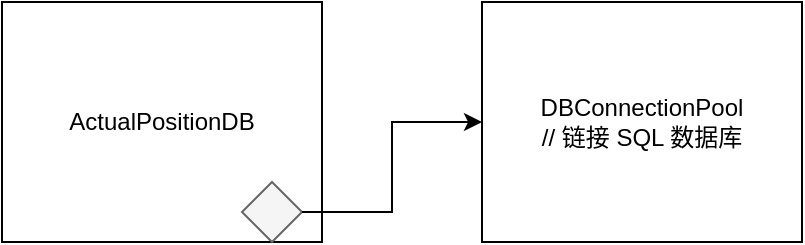 <mxfile version="26.0.16" pages="2">
  <diagram name="模块" id="URdqgQ9ywC9-zDl-EaOu">
    <mxGraphModel dx="1434" dy="746" grid="1" gridSize="10" guides="1" tooltips="1" connect="1" arrows="1" fold="1" page="1" pageScale="1" pageWidth="827" pageHeight="1169" math="0" shadow="0">
      <root>
        <mxCell id="0" />
        <mxCell id="1" parent="0" />
        <mxCell id="feOOVioLAqPZcGWc1d9--1" value="ActualPositionDB" style="rounded=0;whiteSpace=wrap;html=1;" vertex="1" parent="1">
          <mxGeometry x="40" y="40" width="160" height="120" as="geometry" />
        </mxCell>
        <mxCell id="feOOVioLAqPZcGWc1d9--2" value="DBConnectionPool&lt;div&gt;//&amp;nbsp;链接 SQL 数据库&lt;/div&gt;" style="rounded=0;whiteSpace=wrap;html=1;" vertex="1" parent="1">
          <mxGeometry x="280" y="40" width="160" height="120" as="geometry" />
        </mxCell>
        <mxCell id="feOOVioLAqPZcGWc1d9--4" value="" style="rhombus;whiteSpace=wrap;html=1;fillColor=#f5f5f5;strokeColor=#666666;fontColor=#333333;" vertex="1" parent="1">
          <mxGeometry x="160" y="130" width="30" height="30" as="geometry" />
        </mxCell>
        <mxCell id="feOOVioLAqPZcGWc1d9--3" style="edgeStyle=orthogonalEdgeStyle;rounded=0;orthogonalLoop=1;jettySize=auto;html=1;exitX=1;exitY=0.5;exitDx=0;exitDy=0;" edge="1" parent="1" source="feOOVioLAqPZcGWc1d9--4" target="feOOVioLAqPZcGWc1d9--2">
          <mxGeometry relative="1" as="geometry" />
        </mxCell>
      </root>
    </mxGraphModel>
  </diagram>
  <diagram id="OAtjJLmcrKw9Vd1Cq_iK" name="流程">
    <mxGraphModel dx="1495" dy="976" grid="1" gridSize="10" guides="1" tooltips="1" connect="1" arrows="1" fold="1" page="0" pageScale="1" pageWidth="827" pageHeight="1169" math="0" shadow="0">
      <root>
        <mxCell id="0" />
        <mxCell id="1" parent="0" />
        <mxCell id="i-nkXKOmJGmnzbzkcPUM-27" value="" style="rounded=0;whiteSpace=wrap;html=1;fillColor=#f5f5f5;fontColor=#333333;strokeColor=#666666;align=left;verticalAlign=top;" vertex="1" parent="1">
          <mxGeometry x="-360" y="1000" width="800" height="800" as="geometry" />
        </mxCell>
        <mxCell id="i-nkXKOmJGmnzbzkcPUM-12" value="" style="rounded=0;whiteSpace=wrap;html=1;fillColor=#f5f5f5;fontColor=#333333;strokeColor=#666666;" vertex="1" parent="1">
          <mxGeometry x="-360" y="-260" width="800" height="1060" as="geometry" />
        </mxCell>
        <mxCell id="i-nkXKOmJGmnzbzkcPUM-10" value="" style="edgeStyle=orthogonalEdgeStyle;rounded=0;orthogonalLoop=1;jettySize=auto;html=1;" edge="1" parent="1" source="i-nkXKOmJGmnzbzkcPUM-3" target="i-nkXKOmJGmnzbzkcPUM-6">
          <mxGeometry relative="1" as="geometry" />
        </mxCell>
        <mxCell id="i-nkXKOmJGmnzbzkcPUM-3" value="Plugin&amp;nbsp;构造函数&lt;div&gt;&lt;br&gt;&lt;/div&gt;&lt;div&gt;调用 InitConfig( )&amp;nbsp;进行模块配置初始化&lt;/div&gt;" style="rounded=0;whiteSpace=wrap;html=1;align=left;" vertex="1" parent="1">
          <mxGeometry x="40" y="-120" width="360" height="80" as="geometry" />
        </mxCell>
        <mxCell id="i-nkXKOmJGmnzbzkcPUM-5" value="" style="edgeStyle=orthogonalEdgeStyle;rounded=0;orthogonalLoop=1;jettySize=auto;html=1;" edge="1" parent="1" source="i-nkXKOmJGmnzbzkcPUM-4" target="i-nkXKOmJGmnzbzkcPUM-3">
          <mxGeometry relative="1" as="geometry" />
        </mxCell>
        <mxCell id="i-nkXKOmJGmnzbzkcPUM-4" value="外部框架：create_plugin.h&lt;div&gt;&lt;br&gt;&lt;/div&gt;&lt;div&gt;创建 Plugin&amp;nbsp;对象&lt;br&gt;&lt;div&gt;&lt;br&gt;&lt;/div&gt;&lt;/div&gt;" style="rounded=0;whiteSpace=wrap;html=1;align=left;" vertex="1" parent="1">
          <mxGeometry x="40" y="-240" width="360" height="80" as="geometry" />
        </mxCell>
        <mxCell id="i-nkXKOmJGmnzbzkcPUM-6" value="&lt;div&gt;InitConfig( )&lt;/div&gt;&lt;div&gt;&lt;br&gt;&lt;/div&gt;&lt;div&gt;1.&amp;nbsp;初始化 IIMgr，用于管理股票名称到内部整型 index&amp;nbsp;的单例模块，维护了正反管理两者映射的数据结构，使用外部 InstrumentIndex.csv&amp;nbsp;文件进行初始化&lt;/div&gt;&lt;div&gt;&lt;br&gt;&lt;/div&gt;&lt;div&gt;2.&amp;nbsp;初始化 DIMgr，用于管理交易日到&amp;nbsp;index&amp;nbsp;的单例模块，也是维护了正反&lt;span style=&quot;background-color: transparent; color: light-dark(rgb(0, 0, 0), rgb(255, 255, 255));&quot;&gt;查询&lt;/span&gt;&lt;span style=&quot;background-color: transparent; color: light-dark(rgb(0, 0, 0), rgb(255, 255, 255));&quot;&gt;数据结构使用 DateIndex.csv&amp;nbsp;进行初始化&lt;/span&gt;&lt;/div&gt;&lt;div&gt;&lt;span style=&quot;background-color: transparent; color: light-dark(rgb(0, 0, 0), rgb(255, 255, 255));&quot;&gt;&lt;br&gt;&lt;/span&gt;&lt;/div&gt;&lt;div&gt;&lt;span style=&quot;background-color: transparent; color: light-dark(rgb(0, 0, 0), rgb(255, 255, 255));&quot;&gt;3.&amp;nbsp;解析&amp;nbsp;projectconfig&amp;nbsp;json&amp;nbsp;文件&lt;/span&gt;&lt;/div&gt;&lt;div&gt;&lt;span style=&quot;background-color: transparent; color: light-dark(rgb(0, 0, 0), rgb(255, 255, 255));&quot;&gt;3.1&amp;nbsp;设置是否 replay&amp;nbsp;模式&lt;/span&gt;&lt;/div&gt;&lt;div&gt;&lt;span style=&quot;background-color: transparent; color: light-dark(rgb(0, 0, 0), rgb(255, 255, 255));&quot;&gt;3.2&amp;nbsp;设置是否&amp;nbsp;debug&amp;nbsp;模式&lt;/span&gt;&lt;/div&gt;&lt;div&gt;&lt;span style=&quot;background-color: transparent; color: light-dark(rgb(0, 0, 0), rgb(255, 255, 255));&quot;&gt;3.3&amp;nbsp;从配置得到 csv&amp;nbsp;输出路径，初始化 CSVMgr，用于以&amp;nbsp;csv&amp;nbsp;形式进行数据记录的单例模块&lt;/span&gt;&lt;/div&gt;&lt;div&gt;&lt;span style=&quot;background-color: transparent; color: light-dark(rgb(0, 0, 0), rgb(255, 255, 255));&quot;&gt;3.4&amp;nbsp;从配置得到&amp;nbsp;signal_address&amp;nbsp;信号地址，本地保存&lt;/span&gt;&lt;/div&gt;&lt;div&gt;&lt;span style=&quot;background-color: transparent; color: light-dark(rgb(0, 0, 0), rgb(255, 255, 255));&quot;&gt;3.5&amp;nbsp;从配置&amp;nbsp;black_white_database&amp;nbsp;字段得到黑白名单数据库字段，得到dsn，然后用于初始化 BlackWhiteList&amp;nbsp;单例对象。这个对象从对应的黑白名单数据库中获取到一系列股票和对应的bool字段，标识该股票是否处于黑白名单中&lt;/span&gt;&lt;/div&gt;&lt;div&gt;&lt;span style=&quot;background-color: transparent; color: light-dark(rgb(0, 0, 0), rgb(255, 255, 255));&quot;&gt;3.6&amp;nbsp;从配置&amp;nbsp;realtime_signal_detabase&amp;nbsp;字段得到信号数据库的 dsn&amp;nbsp;用于初始化 RealTimeSignalDB&amp;nbsp;单例对象。&amp;nbsp;这个对象应该是用于初始化当日信号权重（读取昨日最后一个截面权重）的。&lt;/span&gt;&lt;/div&gt;&lt;div&gt;&lt;span style=&quot;background-color: transparent; color: light-dark(rgb(0, 0, 0), rgb(255, 255, 255));&quot;&gt;3.7&amp;nbsp;从配置 preposition_database&amp;nbsp;字段得到昨仓数据库的 dsn，用于初始化 ActualPostionDB&amp;nbsp;对象，这个对象用于从数据库中获取昨日各产品、各个股票持仓&lt;/span&gt;&lt;/div&gt;&lt;div&gt;&lt;span style=&quot;background-color: transparent; color: light-dark(rgb(0, 0, 0), rgb(255, 255, 255));&quot;&gt;3.8&amp;nbsp;从配置&amp;nbsp;signal_configs&amp;nbsp;字段获取各个策略的配置，用于初始化 StrategyMgr，这个对象主要维护了各个&amp;nbsp;策略的更新时间点、以及是不是日频策略等信息（如果策略配置的时间点是盘前，那么就认为这个策略是日频策略）&lt;/span&gt;&lt;/div&gt;&lt;div&gt;&lt;span style=&quot;background-color: transparent; color: light-dark(rgb(0, 0, 0), rgb(255, 255, 255));&quot;&gt;3.9&amp;nbsp;使用刚才解析的&amp;nbsp;signal_address&amp;nbsp;更新 SignalReceiver。&lt;/span&gt;&lt;span style=&quot;background-color: transparent; color: light-dark(rgb(0, 0, 0), rgb(255, 255, 255));&quot;&gt;SignalReceiver&amp;nbsp;是一个 AnyReceiverSpi，用于接收信号，这个模块功能比较丰富，待进一步细看补充。&lt;/span&gt;&lt;/div&gt;&lt;div&gt;&lt;span style=&quot;background-color: transparent; color: light-dark(rgb(0, 0, 0), rgb(255, 255, 255));&quot;&gt;&lt;br&gt;&lt;/span&gt;&lt;/div&gt;&lt;div&gt;4.&amp;nbsp;解析&amp;nbsp;product&amp;nbsp;config&amp;nbsp;json 文件&lt;/div&gt;&lt;div&gt;4.1&amp;nbsp;从配置&amp;nbsp;default_product_config&amp;nbsp;字段读取默认的产品配置，用于初始化 DefaultProductConfig&amp;nbsp;单例对象。&lt;span style=&quot;background-color: transparent; color: light-dark(rgb(0, 0, 0), rgb(255, 255, 255));&quot;&gt;DefaultProductConfig&amp;nbsp;对象包含对应的大策略名称，对标的对冲指数(?)，杠杆、各个子策略的新旧权重，策略的调仓时间等参数&lt;/span&gt;&lt;/div&gt;&lt;div&gt;4.2&amp;nbsp;从配置&amp;nbsp;product&amp;nbsp;configs&amp;nbsp;字段读取产品配置，用于初始化 PositionMgr&amp;nbsp;单例对象。这个对象维护了&amp;nbsp;hash_products_&amp;nbsp;对象，包含了（product id+unistrategy id）到 Product&amp;nbsp;对象之间的映射。在初始化阶段，由&amp;nbsp;json&amp;nbsp;解析出的 config&amp;nbsp;配置去初始化 Product，然后存放到&amp;nbsp;hash_products_&amp;nbsp;数据中。&lt;/div&gt;&lt;div&gt;&lt;br&gt;&lt;/div&gt;&lt;div&gt;5.&amp;nbsp;初始化 MD 行情模块，MD 对象设置了读取行情的handler（应该类似于shm&amp;nbsp;meta元数据），设置Ti1的回调函数。如果当前是&amp;nbsp;replay&amp;nbsp;模式，那么直接启动 MD.start(0)。&lt;/div&gt;" style="rounded=0;whiteSpace=wrap;html=1;align=left;verticalAlign=top;" vertex="1" parent="1">
          <mxGeometry x="40" width="360" height="750" as="geometry" />
        </mxCell>
        <mxCell id="i-nkXKOmJGmnzbzkcPUM-7" value="所以黑白名单在具体业务层面具体对应什么含义？为什么不区分黑名单和白名单？" style="rounded=0;whiteSpace=wrap;html=1;" vertex="1" parent="1">
          <mxGeometry x="-160" y="340" width="160" height="60" as="geometry" />
        </mxCell>
        <mxCell id="i-nkXKOmJGmnzbzkcPUM-8" value="&lt;span style=&quot;text-align: left;&quot;&gt;signal_address&amp;nbsp;待细看&lt;/span&gt;" style="rounded=0;whiteSpace=wrap;html=1;" vertex="1" parent="1">
          <mxGeometry x="-160" y="430" width="160" height="50" as="geometry" />
        </mxCell>
        <mxCell id="i-nkXKOmJGmnzbzkcPUM-9" value="&lt;div style=&quot;text-align: left;&quot;&gt;&lt;span style=&quot;background-color: transparent; color: light-dark(rgb(0, 0, 0), rgb(255, 255, 255));&quot;&gt;我们&amp;nbsp;product&amp;nbsp;和大策略是一个概念吗？换句话说product&amp;nbsp;和大策略是一一对应吗？&lt;/span&gt;&lt;/div&gt;" style="rounded=0;whiteSpace=wrap;html=1;" vertex="1" parent="1">
          <mxGeometry x="-160" y="500" width="160" height="60" as="geometry" />
        </mxCell>
        <mxCell id="i-nkXKOmJGmnzbzkcPUM-13" value="&lt;font style=&quot;font-size: 16px;&quot;&gt;初始化流程&lt;/font&gt;" style="text;html=1;align=center;verticalAlign=middle;whiteSpace=wrap;rounded=0;" vertex="1" parent="1">
          <mxGeometry x="-330" y="-250" width="110" height="30" as="geometry" />
        </mxCell>
        <mxCell id="i-nkXKOmJGmnzbzkcPUM-17" value="" style="edgeStyle=orthogonalEdgeStyle;rounded=0;orthogonalLoop=1;jettySize=auto;html=1;" edge="1" parent="1" source="i-nkXKOmJGmnzbzkcPUM-14" target="i-nkXKOmJGmnzbzkcPUM-15">
          <mxGeometry relative="1" as="geometry" />
        </mxCell>
        <mxCell id="i-nkXKOmJGmnzbzkcPUM-14" value="收到行情" style="rounded=0;whiteSpace=wrap;html=1;" vertex="1" parent="1">
          <mxGeometry x="40" y="1040" width="360" height="40" as="geometry" />
        </mxCell>
        <mxCell id="i-nkXKOmJGmnzbzkcPUM-18" value="" style="edgeStyle=orthogonalEdgeStyle;rounded=0;orthogonalLoop=1;jettySize=auto;html=1;" edge="1" parent="1" source="i-nkXKOmJGmnzbzkcPUM-15" target="i-nkXKOmJGmnzbzkcPUM-16">
          <mxGeometry relative="1" as="geometry" />
        </mxCell>
        <mxCell id="i-nkXKOmJGmnzbzkcPUM-15" value="Plugin::Action&lt;div&gt;&lt;br&gt;&lt;/div&gt;&lt;div&gt;实盘（非replay场景）：&lt;div&gt;调用 MD&amp;nbsp;模块的 MDCallback()&amp;nbsp;方法&lt;/div&gt;&lt;/div&gt;" style="rounded=0;whiteSpace=wrap;html=1;align=left;verticalAlign=top;" vertex="1" parent="1">
          <mxGeometry x="40" y="1120" width="360" height="80" as="geometry" />
        </mxCell>
        <mxCell id="i-nkXKOmJGmnzbzkcPUM-21" value="ti1&amp;nbsp;发生更新时" style="edgeStyle=orthogonalEdgeStyle;rounded=0;orthogonalLoop=1;jettySize=auto;html=1;" edge="1" parent="1" source="i-nkXKOmJGmnzbzkcPUM-16" target="i-nkXKOmJGmnzbzkcPUM-20">
          <mxGeometry relative="1" as="geometry" />
        </mxCell>
        <mxCell id="i-nkXKOmJGmnzbzkcPUM-16" value="MD::MDCallback&lt;div&gt;&lt;br&gt;&lt;/div&gt;&lt;div&gt;1. 解析行情结构&lt;/div&gt;&lt;div&gt;2.&amp;nbsp;更新当前最新的接收行情时间戳&amp;nbsp;latest_timestamp_&lt;/div&gt;&lt;div&gt;3.&amp;nbsp;从当前行情时间得到对应的&amp;nbsp;ti1&lt;/div&gt;&lt;div&gt;4.&amp;nbsp;从当前行情取出&amp;nbsp;lastprice，判断价格是否有效&lt;/div&gt;&lt;div&gt;5.&amp;nbsp;更新对应股票对应 ti1 的价格到 MD::index_prices_ 中&lt;/div&gt;&lt;div&gt;6.&amp;nbsp;得到对应&amp;nbsp;stock&amp;nbsp;的&amp;nbsp;ii，更新 ii 的价格到 MD::ti1_prices 中&lt;/div&gt;&lt;div&gt;7.&amp;nbsp;判断当前时点对应的&amp;nbsp;ti1&amp;nbsp;发生变化，触发&amp;nbsp;ti1&amp;nbsp;回调函数 ti1callback_&lt;/div&gt;&lt;div&gt;8.&amp;nbsp;得到当前时点对应的&amp;nbsp;ti5&lt;/div&gt;&lt;div&gt;9.&amp;nbsp;更新&amp;nbsp;ii&amp;nbsp;的价格到 MD::ti5_prices_&amp;nbsp;中&lt;/div&gt;&lt;div&gt;&lt;br&gt;&lt;/div&gt;" style="rounded=0;whiteSpace=wrap;html=1;align=left;verticalAlign=top;" vertex="1" parent="1">
          <mxGeometry x="40" y="1240" width="360" height="200" as="geometry" />
        </mxCell>
        <mxCell id="i-nkXKOmJGmnzbzkcPUM-19" value="每个&amp;nbsp;tick&amp;nbsp;来都会去计算当前timestamp所属的 ti1 并更新其信息（stock&amp;nbsp;价格，ii&amp;nbsp;价格，timestamp等），但是只有当前&amp;nbsp;ti1&amp;nbsp;发生更新时才会触发&amp;nbsp;ti1callback&amp;nbsp;回调函数；ti5&amp;nbsp;同理" style="rounded=0;whiteSpace=wrap;html=1;align=left;" vertex="1" parent="1">
          <mxGeometry x="-160" y="1280" width="160" height="120" as="geometry" />
        </mxCell>
        <mxCell id="i-nkXKOmJGmnzbzkcPUM-24" value="" style="edgeStyle=orthogonalEdgeStyle;rounded=0;orthogonalLoop=1;jettySize=auto;html=1;" edge="1" parent="1" source="i-nkXKOmJGmnzbzkcPUM-20" target="i-nkXKOmJGmnzbzkcPUM-22">
          <mxGeometry relative="1" as="geometry" />
        </mxCell>
        <mxCell id="i-nkXKOmJGmnzbzkcPUM-20" value="&lt;div&gt;on_minute1&lt;/div&gt;&lt;div&gt;&lt;br&gt;&lt;/div&gt;&lt;div&gt;调用 PositionMgr::OnMinute1&amp;nbsp;触发仓位模块的1分钟回调函数&lt;/div&gt;&lt;div&gt;&lt;br&gt;&lt;/div&gt;" style="rounded=0;whiteSpace=wrap;html=1;align=left;verticalAlign=top;" vertex="1" parent="1">
          <mxGeometry x="40" y="1520" width="360" height="80" as="geometry" />
        </mxCell>
        <mxCell id="i-nkXKOmJGmnzbzkcPUM-22" value="&lt;div&gt;PositionMgr::OnMinute1&lt;/div&gt;&lt;div&gt;使用当前传入的 ti，通过 StrategyMgr 找到这个 ti&amp;nbsp;对应的需要更新的策略集合，如果是空的，什么都不做&lt;/div&gt;&lt;div&gt;如果集合不是空的（即当前&amp;nbsp;ti&amp;nbsp;有策略需要更新），那么就通过&amp;nbsp;hash_products_&amp;nbsp;去遍历产品，将当前&amp;nbsp;ti&amp;nbsp;放到该产品的 Product::ti_queue 中。（&lt;span style=&quot;background-color: transparent; color: light-dark(rgb(0, 0, 0), rgb(255, 255, 255));&quot;&gt;Product::SyncAdjustProduct&lt;/span&gt;&lt;span style=&quot;background-color: transparent; color: light-dark(rgb(0, 0, 0), rgb(255, 255, 255));&quot;&gt;）&lt;/span&gt;&lt;/div&gt;&lt;div&gt;&lt;br&gt;&lt;/div&gt;&lt;div&gt;&lt;br&gt;&lt;/div&gt;" style="rounded=0;whiteSpace=wrap;html=1;align=left;verticalAlign=top;" vertex="1" parent="1">
          <mxGeometry x="40" y="1640" width="360" height="120" as="geometry" />
        </mxCell>
        <mxCell id="i-nkXKOmJGmnzbzkcPUM-23" value="注意：此处的&amp;nbsp; StrategyMgr&amp;nbsp; 查找出的 strategy&amp;nbsp;集合只是拿来简单判断流程，并没有向下进一步传入，当需要更新时，真正做的事情是将该&amp;nbsp;ti&amp;nbsp;放到了各个产品的&amp;nbsp;ti_queue&amp;nbsp;中异步处理" style="rounded=0;whiteSpace=wrap;html=1;align=left;" vertex="1" parent="1">
          <mxGeometry x="-160" y="1640" width="160" height="120" as="geometry" />
        </mxCell>
        <mxCell id="i-nkXKOmJGmnzbzkcPUM-28" value="&lt;span style=&quot;color: rgb(51, 51, 51); text-align: left;&quot;&gt;&lt;font style=&quot;font-size: 16px;&quot;&gt;接收行情流程&lt;/font&gt;&lt;/span&gt;" style="text;html=1;align=center;verticalAlign=middle;whiteSpace=wrap;rounded=0;" vertex="1" parent="1">
          <mxGeometry x="-330" y="1020" width="120" height="30" as="geometry" />
        </mxCell>
        <mxCell id="i-nkXKOmJGmnzbzkcPUM-29" value="IIMgr的初始化：&lt;div&gt;构造函数中读取 InstrumentIndex.csv&amp;nbsp;文件得到股票索引正反维护到 hash_code2ii&amp;nbsp;和 hash_ii2code&amp;nbsp;中&lt;/div&gt;&lt;div&gt;&lt;br&gt;&lt;div&gt;&lt;br&gt;&lt;/div&gt;&lt;/div&gt;" style="rounded=0;whiteSpace=wrap;html=1;align=left;verticalAlign=top;" vertex="1" parent="1">
          <mxGeometry x="480" y="-160" width="320" height="80" as="geometry" />
        </mxCell>
        <mxCell id="i-nkXKOmJGmnzbzkcPUM-30" value="DIMgr的初始化：&lt;div&gt;构造函数中读取 DateIndex.csv&amp;nbsp;文件得到日期索引正反维护到&amp;nbsp;map_date2di&amp;nbsp;和 map_di2date&amp;nbsp;中&lt;/div&gt;&lt;div&gt;&lt;br&gt;&lt;div&gt;&lt;br&gt;&lt;/div&gt;&lt;/div&gt;" style="rounded=0;whiteSpace=wrap;html=1;align=left;verticalAlign=top;" vertex="1" parent="1">
          <mxGeometry x="480" y="-60" width="320" height="60" as="geometry" />
        </mxCell>
        <mxCell id="i-nkXKOmJGmnzbzkcPUM-31" value="全局初始化：&lt;div&gt;config::SetReplay()&amp;nbsp;设置全局回放模式标志位&lt;/div&gt;&lt;div&gt;config::SetDebug( )&amp;nbsp;设置全局调试模式标志位&lt;/div&gt;&lt;div&gt;config::SetSignalAddr&amp;nbsp;设置全局的信号接收地址&lt;/div&gt;" style="rounded=0;whiteSpace=wrap;html=1;align=left;verticalAlign=top;" vertex="1" parent="1">
          <mxGeometry x="480" y="20" width="320" height="80" as="geometry" />
        </mxCell>
        <mxCell id="i-nkXKOmJGmnzbzkcPUM-33" value="CSVMgr 初始化：&lt;div&gt;构造函数中更新&amp;nbsp;csv&amp;nbsp;输出路径到 csv_dir_&amp;nbsp;中&lt;/div&gt;&lt;div&gt;&lt;br&gt;&lt;/div&gt;" style="rounded=0;whiteSpace=wrap;html=1;align=left;verticalAlign=top;" vertex="1" parent="1">
          <mxGeometry x="480" y="120" width="320" height="60" as="geometry" />
        </mxCell>
        <mxCell id="i-nkXKOmJGmnzbzkcPUM-34" value="&lt;div&gt;BlackWhiteList 的初始化：&lt;/div&gt;&lt;div&gt;BlackWhiteList::Init()&amp;nbsp;&lt;/div&gt;&lt;div&gt;1.&amp;nbsp;设置&amp;nbsp;dsn&lt;/div&gt;&lt;div&gt;2.&amp;nbsp;创建数据库连接池&amp;nbsp;pool，连接池大小为2&lt;/div&gt;&lt;div&gt;3.&amp;nbsp;使用今天日期获取今天的股票黑白名单项目，放入一个 vector 中返回，然后用这个 vector&amp;nbsp;更新 hash_black_white&amp;nbsp;结构，以字典的方式维护股票名称和是否在黑白名单（valid字段）的对应关系。&lt;/div&gt;&lt;div&gt;&lt;br&gt;&lt;/div&gt;&lt;div&gt;&lt;br&gt;&lt;/div&gt;" style="rounded=0;whiteSpace=wrap;html=1;align=left;verticalAlign=top;" vertex="1" parent="1">
          <mxGeometry x="480" y="200" width="320" height="160" as="geometry" />
        </mxCell>
        <mxCell id="i-nkXKOmJGmnzbzkcPUM-35" value="&lt;div&gt;RealTimeSignalDB 的初始化：&lt;/div&gt;&lt;div&gt;&lt;br&gt;&lt;/div&gt;&lt;div&gt;RealTimeSignalDB::Init()&lt;/div&gt;&lt;div&gt;1.&amp;nbsp;设置&amp;nbsp;dsn&lt;/div&gt;&lt;div&gt;2.&amp;nbsp;创建数据库连接池对象&amp;nbsp;poll&lt;/div&gt;&lt;div&gt;&lt;br&gt;&lt;/div&gt;" style="rounded=0;whiteSpace=wrap;html=1;align=left;verticalAlign=top;" vertex="1" parent="1">
          <mxGeometry x="480" y="380" width="320" height="100" as="geometry" />
        </mxCell>
        <mxCell id="i-nkXKOmJGmnzbzkcPUM-36" value="&lt;div&gt;ActualPositionDB 的初始化：&lt;/div&gt;&lt;div&gt;ActualPositionDB::Init()&amp;nbsp;&lt;/div&gt;&lt;div&gt;1.&amp;nbsp;设置&amp;nbsp;dsn&lt;/div&gt;&lt;div&gt;2.&amp;nbsp;创建数据库连接池对象&amp;nbsp;pool&lt;/div&gt;" style="rounded=0;whiteSpace=wrap;html=1;align=left;verticalAlign=top;" vertex="1" parent="1">
          <mxGeometry x="480" y="500" width="320" height="80" as="geometry" />
        </mxCell>
        <mxCell id="i-nkXKOmJGmnzbzkcPUM-37" value="&lt;div&gt;StrategyMgr 的初始化：&lt;/div&gt;&lt;div&gt;&lt;span style=&quot;background-color: transparent; color: light-dark(rgb(0, 0, 0), rgb(255, 255, 255));&quot;&gt;StrategyMgr::&lt;/span&gt;Init()&amp;nbsp;&lt;/div&gt;&lt;div&gt;1.&amp;nbsp;解析配置文件中的&amp;nbsp;signal_configs&amp;nbsp;字段&lt;/div&gt;&lt;div&gt;2.&amp;nbsp;遍历每个&amp;nbsp;signal_configs&amp;nbsp;下元素，得到每个strategy对应的更新时间点，得到对应的&amp;nbsp;ti1&lt;/div&gt;&lt;div&gt;3.&amp;nbsp;如果这个ti1 &amp;lt;= 6，即对应盘前时间点，那么表示这个策略只是个日频策略，更新到 hash_strategy_daily_&amp;nbsp;数据结构中&lt;/div&gt;&lt;div&gt;4.&amp;nbsp;更新&amp;nbsp;map_strategy_times_，维护 strategy&amp;nbsp;下有哪些 ti&amp;nbsp;需要更新&lt;/div&gt;&lt;div&gt;5.&amp;nbsp;更新 map_ti_strategies_，维护某个&amp;nbsp;ti&amp;nbsp;下有哪些&amp;nbsp;strategy&amp;nbsp;需要更新&lt;/div&gt;" style="rounded=0;whiteSpace=wrap;html=1;align=left;verticalAlign=top;" vertex="1" parent="1">
          <mxGeometry x="480" y="600" width="320" height="200" as="geometry" />
        </mxCell>
        <mxCell id="i-nkXKOmJGmnzbzkcPUM-38" value="&lt;div&gt;SignalReceiver 的初始化：&lt;/div&gt;&lt;div&gt;&lt;br&gt;&lt;/div&gt;&lt;div&gt;SignalReceiver::Init()&lt;/div&gt;&lt;div&gt;1.&amp;nbsp;使用&amp;nbsp;signal_addr&amp;nbsp;初始化 sub_config_&amp;nbsp;配置，创建&amp;nbsp;api&amp;nbsp;对象，并把自己作为&amp;nbsp;&lt;span style=&quot;background-color: transparent; color: light-dark(rgb(0, 0, 0), rgb(255, 255, 255));&quot;&gt;AnyReceiverSpi&amp;nbsp;注册到 API&amp;nbsp;中&lt;/span&gt;&lt;/div&gt;&lt;div&gt;&lt;span style=&quot;background-color: transparent; color: light-dark(rgb(0, 0, 0), rgb(255, 255, 255));&quot;&gt;2.&amp;nbsp;创建信号缓存的目录 cache_dir&lt;/span&gt;&lt;/div&gt;&lt;div&gt;&lt;span style=&quot;background-color: transparent; color: light-dark(rgb(0, 0, 0), rgb(255, 255, 255));&quot;&gt;&lt;br&gt;&lt;/span&gt;&lt;/div&gt;&lt;div&gt;SignalReceiver::Start()&lt;/div&gt;&lt;div&gt;1.&amp;nbsp;使用&amp;nbsp;&lt;span style=&quot;background-color: transparent; color: light-dark(rgb(0, 0, 0), rgb(255, 255, 255));&quot;&gt;sub_config_&amp;nbsp; 去初始化&amp;nbsp;api&lt;/span&gt;&lt;/div&gt;&lt;div&gt;&lt;span style=&quot;background-color: transparent; color: light-dark(rgb(0, 0, 0), rgb(255, 255, 255));&quot;&gt;#&amp;nbsp;初始化后应该就意味着&amp;nbsp;&lt;/span&gt;&lt;span style=&quot;background-color: transparent; color: light-dark(rgb(0, 0, 0), rgb(255, 255, 255));&quot;&gt;SignalReceiver&amp;nbsp;已经启动了，后续就等待回调 OnNewSignalData 了&lt;/span&gt;&lt;/div&gt;&lt;div&gt;&lt;span style=&quot;background-color: transparent; color: light-dark(rgb(0, 0, 0), rgb(255, 255, 255));&quot;&gt;&lt;br&gt;&lt;/span&gt;&lt;/div&gt;&lt;div&gt;&lt;br&gt;&lt;/div&gt;" style="rounded=0;whiteSpace=wrap;html=1;align=left;verticalAlign=top;" vertex="1" parent="1">
          <mxGeometry x="480" y="820" width="320" height="180" as="geometry" />
        </mxCell>
        <mxCell id="i-nkXKOmJGmnzbzkcPUM-39" value="&lt;div&gt;DefaultProductConfig 的初始化：&lt;/div&gt;&lt;div&gt;&lt;br&gt;&lt;/div&gt;&lt;div&gt;DefaultProductConfig::Init()&lt;/div&gt;&lt;div&gt;1.&amp;nbsp;根据配置文件 unistrategy 设置大策略&amp;nbsp;unistrategy&amp;nbsp;的名称&lt;/div&gt;&lt;div&gt;2.&amp;nbsp;根据配置文件 hedge_name 设置对标指数&lt;/div&gt;&lt;div&gt;3.&amp;nbsp;根据配置文件 leverage 设置杠杆系数&lt;/div&gt;&lt;div&gt;4.&amp;nbsp;根据配置文件 output_if_not_ok&amp;nbsp;设置对应标志位&lt;/div&gt;&lt;div&gt;5.&amp;nbsp;根据配置文件 addition_volume&amp;nbsp;设置本地变量&lt;/div&gt;&lt;div&gt;6.&amp;nbsp;&lt;span style=&quot;background-color: transparent; color: light-dark(rgb(0, 0, 0), rgb(255, 255, 255));&quot;&gt;根据配置文件&amp;nbsp;multiply_volume&amp;nbsp;设置本地变量&lt;/span&gt;&lt;/div&gt;&lt;div&gt;&lt;span style=&quot;background-color: transparent; color: light-dark(rgb(0, 0, 0), rgb(255, 255, 255));&quot;&gt;7.&amp;nbsp;遍历配置文件中的&amp;nbsp;sub_strategies，根据&amp;nbsp;old_weight&amp;nbsp;字段，将策略的旧权重维护到 old_strategy_weights&amp;nbsp;中&lt;/span&gt;&lt;/div&gt;&lt;div&gt;&lt;span style=&quot;background-color: transparent; color: light-dark(rgb(0, 0, 0), rgb(255, 255, 255));&quot;&gt;8.&amp;nbsp;&lt;/span&gt;&lt;span style=&quot;background-color: transparent; color: light-dark(rgb(0, 0, 0), rgb(255, 255, 255));&quot;&gt;遍历配置文件中的&amp;nbsp;sub_strategies，根据&amp;nbsp;new_weight&amp;nbsp;字段，将策略的新权重维护到&amp;nbsp;new_strategy_weights&amp;nbsp;中&lt;/span&gt;&lt;/div&gt;&lt;div&gt;9.&amp;nbsp;分别检查旧权重和新权重的和是不是为1&lt;/div&gt;&lt;div&gt;10.&amp;nbsp;根据配置文件 adjust_weight_time&amp;nbsp;更新产品的调整权重时间到&amp;nbsp;&lt;span style=&quot;background-color: transparent; color: light-dark(rgb(0, 0, 0), rgb(255, 255, 255));&quot;&gt;DefaultProductConfig::&lt;/span&gt;&lt;span style=&quot;background-color: transparent; color: light-dark(rgb(0, 0, 0), rgb(255, 255, 255));&quot;&gt;adjust_weight_time&amp;nbsp;变量&lt;/span&gt;&lt;/div&gt;&lt;div&gt;&lt;span style=&quot;background-color: transparent; color: light-dark(rgb(0, 0, 0), rgb(255, 255, 255));&quot;&gt;&lt;br&gt;&lt;/span&gt;&lt;/div&gt;" style="rounded=0;whiteSpace=wrap;html=1;align=left;verticalAlign=top;" vertex="1" parent="1">
          <mxGeometry x="480" y="1020" width="320" height="240" as="geometry" />
        </mxCell>
        <mxCell id="i-nkXKOmJGmnzbzkcPUM-40" value="&lt;div&gt;PositionMgr 的初始化：&lt;/div&gt;&lt;div&gt;&lt;br&gt;&lt;/div&gt;&lt;div&gt;&lt;span style=&quot;background-color: transparent; color: light-dark(rgb(0, 0, 0), rgb(255, 255, 255));&quot;&gt;PositionMgr&lt;/span&gt;::Init()&lt;/div&gt;&lt;div&gt;1. 使用配置中的&amp;nbsp;product_config&amp;nbsp;初始化 ProductConfig&amp;nbsp;对象&lt;/div&gt;&lt;div&gt;2. 用&amp;nbsp;&lt;span style=&quot;background-color: transparent; color: light-dark(rgb(0, 0, 0), rgb(255, 255, 255));&quot;&gt;ProductConfig&amp;nbsp; 对象初始化 Produc&amp;nbsp;对象，然后维护到&amp;nbsp;hash_products_&amp;nbsp;数据中。hash_products_使用&amp;nbsp;&lt;/span&gt;&lt;span style=&quot;background-color: transparent; color: light-dark(rgb(0, 0, 0), rgb(255, 255, 255));&quot;&gt;product id+unistrategy id&amp;nbsp;和一个Product&amp;nbsp;对象进行关联&lt;/span&gt;&lt;/div&gt;&lt;div&gt;&lt;span style=&quot;background-color: transparent; color: light-dark(rgb(0, 0, 0), rgb(255, 255, 255));&quot;&gt;&lt;br&gt;&lt;/span&gt;&lt;/div&gt;&lt;div&gt;&lt;span style=&quot;background-color: transparent; color: light-dark(rgb(0, 0, 0), rgb(255, 255, 255));&quot;&gt;&lt;br&gt;&lt;/span&gt;&lt;/div&gt;" style="rounded=0;whiteSpace=wrap;html=1;align=left;verticalAlign=top;" vertex="1" parent="1">
          <mxGeometry x="480" y="1280" width="320" height="240" as="geometry" />
        </mxCell>
      </root>
    </mxGraphModel>
  </diagram>
</mxfile>
